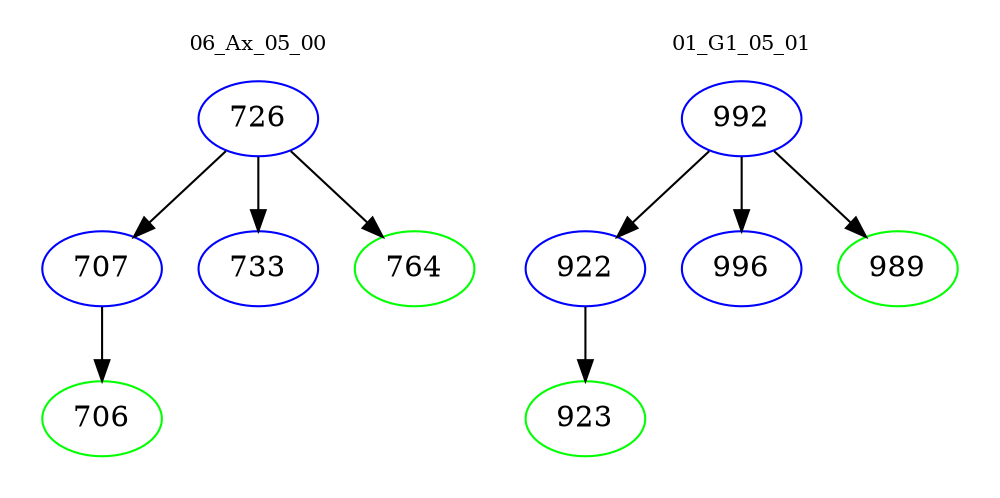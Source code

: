 digraph{
subgraph cluster_0 {
color = white
label = "06_Ax_05_00";
fontsize=10;
T0_726 [label="726", color="blue"]
T0_726 -> T0_707 [color="black"]
T0_707 [label="707", color="blue"]
T0_707 -> T0_706 [color="black"]
T0_706 [label="706", color="green"]
T0_726 -> T0_733 [color="black"]
T0_733 [label="733", color="blue"]
T0_726 -> T0_764 [color="black"]
T0_764 [label="764", color="green"]
}
subgraph cluster_1 {
color = white
label = "01_G1_05_01";
fontsize=10;
T1_992 [label="992", color="blue"]
T1_992 -> T1_922 [color="black"]
T1_922 [label="922", color="blue"]
T1_922 -> T1_923 [color="black"]
T1_923 [label="923", color="green"]
T1_992 -> T1_996 [color="black"]
T1_996 [label="996", color="blue"]
T1_992 -> T1_989 [color="black"]
T1_989 [label="989", color="green"]
}
}
